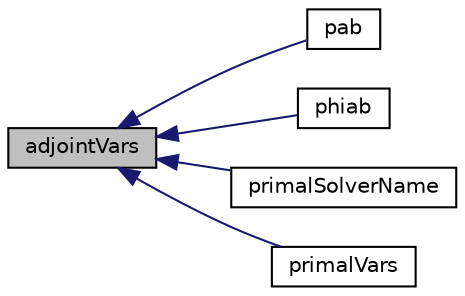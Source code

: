 digraph "adjointVars"
{
  bgcolor="transparent";
  edge [fontname="Helvetica",fontsize="10",labelfontname="Helvetica",labelfontsize="10"];
  node [fontname="Helvetica",fontsize="10",shape=record];
  rankdir="LR";
  Node1 [label="adjointVars",height=0.2,width=0.4,color="black", fillcolor="grey75", style="filled" fontcolor="black"];
  Node1 -> Node2 [dir="back",color="midnightblue",fontsize="10",style="solid",fontname="Helvetica"];
  Node2 [label="pab",height=0.2,width=0.4,color="black",URL="$classFoam_1_1boundaryAdjointContributionIncompressible.html#a96152ce19af8d40659ca4f6a84debb43"];
  Node1 -> Node3 [dir="back",color="midnightblue",fontsize="10",style="solid",fontname="Helvetica"];
  Node3 [label="phiab",height=0.2,width=0.4,color="black",URL="$classFoam_1_1boundaryAdjointContributionIncompressible.html#acac5c397d2b740e9ca14c2a3c2d35f97"];
  Node1 -> Node4 [dir="back",color="midnightblue",fontsize="10",style="solid",fontname="Helvetica"];
  Node4 [label="primalSolverName",height=0.2,width=0.4,color="black",URL="$classFoam_1_1boundaryAdjointContributionIncompressible.html#a0fcf7c98c9c4d3419d152493fc5c934e"];
  Node1 -> Node5 [dir="back",color="midnightblue",fontsize="10",style="solid",fontname="Helvetica"];
  Node5 [label="primalVars",height=0.2,width=0.4,color="black",URL="$classFoam_1_1boundaryAdjointContributionIncompressible.html#a607c3cb46725b6b2a01cbdfc70dc8937"];
}
